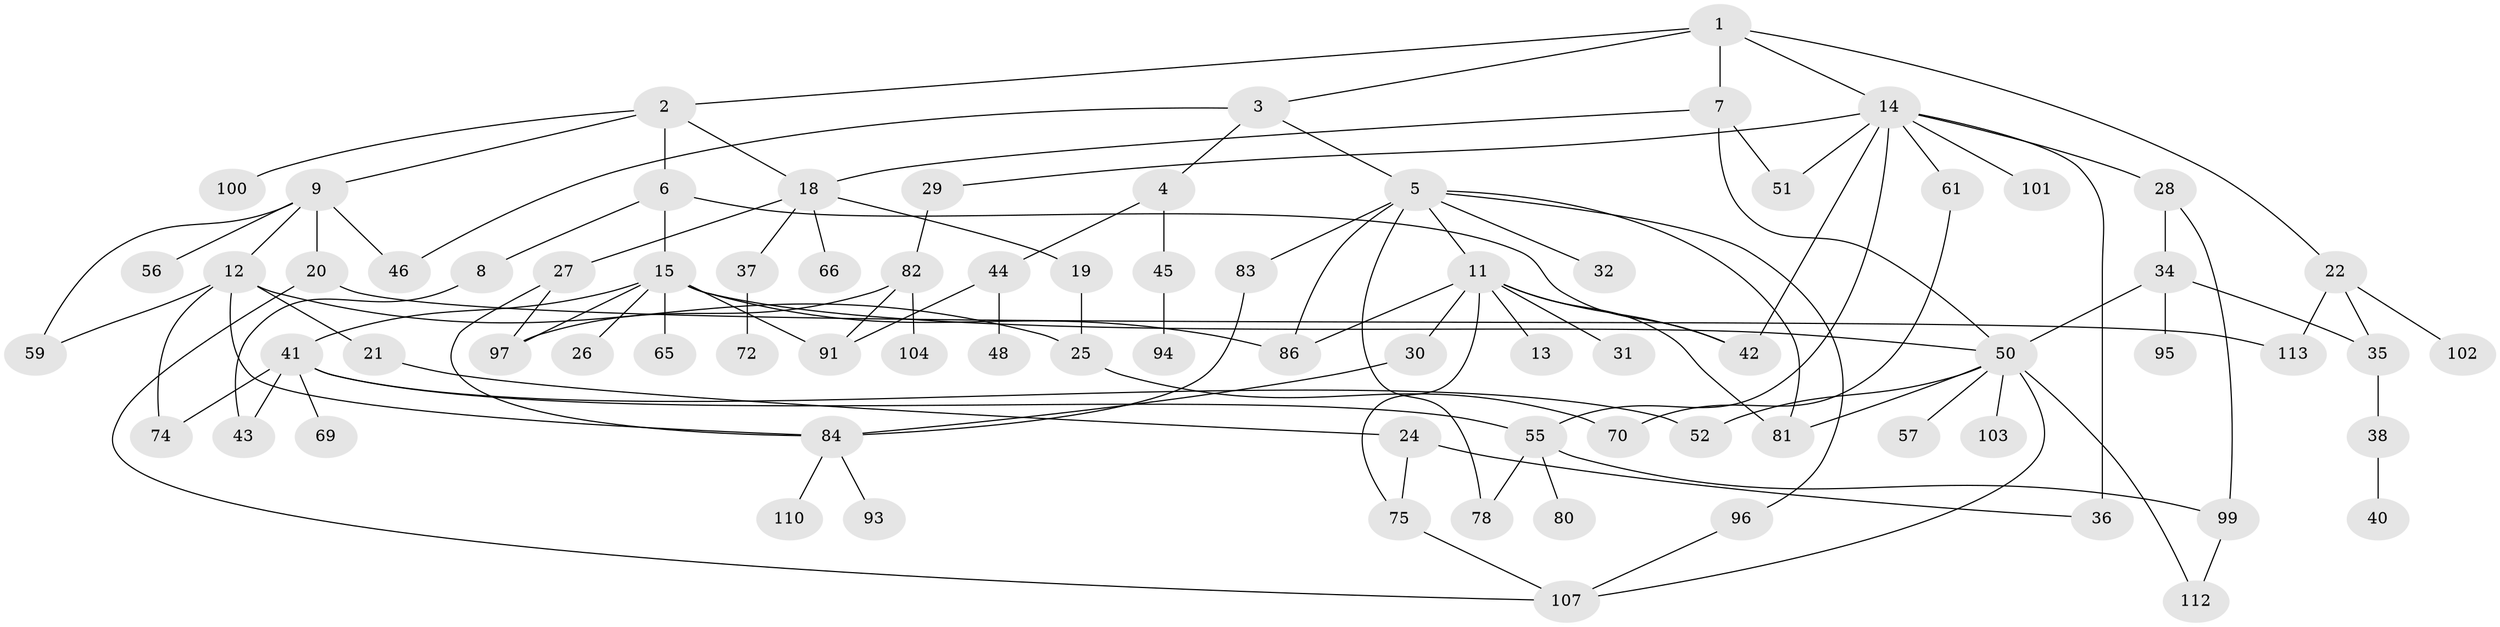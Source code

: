 // Generated by graph-tools (version 1.1) at 2025/51/02/27/25 19:51:36]
// undirected, 79 vertices, 113 edges
graph export_dot {
graph [start="1"]
  node [color=gray90,style=filled];
  1;
  2 [super="+89"];
  3;
  4 [super="+10"];
  5 [super="+33"];
  6;
  7;
  8 [super="+63"];
  9 [super="+16"];
  11 [super="+23"];
  12 [super="+58"];
  13;
  14 [super="+17"];
  15 [super="+106"];
  18 [super="+53"];
  19;
  20 [super="+39"];
  21;
  22 [super="+47"];
  24;
  25;
  26 [super="+62"];
  27 [super="+76"];
  28;
  29 [super="+60"];
  30 [super="+49"];
  31;
  32;
  34 [super="+64"];
  35;
  36;
  37 [super="+71"];
  38 [super="+54"];
  40;
  41 [super="+68"];
  42 [super="+77"];
  43;
  44 [super="+73"];
  45;
  46 [super="+108"];
  48;
  50 [super="+85"];
  51 [super="+88"];
  52;
  55 [super="+67"];
  56;
  57;
  59;
  61;
  65 [super="+79"];
  66;
  69;
  70;
  72;
  74;
  75 [super="+90"];
  78;
  80;
  81;
  82 [super="+111"];
  83 [super="+87"];
  84 [super="+92"];
  86 [super="+105"];
  91;
  93;
  94;
  95 [super="+98"];
  96;
  97 [super="+109"];
  99;
  100;
  101;
  102;
  103;
  104;
  107;
  110;
  112;
  113;
  1 -- 2;
  1 -- 3;
  1 -- 7;
  1 -- 14;
  1 -- 22;
  2 -- 6;
  2 -- 9;
  2 -- 18;
  2 -- 100;
  3 -- 4;
  3 -- 5;
  3 -- 46;
  4 -- 44;
  4 -- 45;
  5 -- 11;
  5 -- 32;
  5 -- 78;
  5 -- 83;
  5 -- 86;
  5 -- 96;
  5 -- 81;
  6 -- 8;
  6 -- 15;
  6 -- 42;
  7 -- 51;
  7 -- 50;
  7 -- 18;
  8 -- 43;
  9 -- 12;
  9 -- 20;
  9 -- 56;
  9 -- 59;
  9 -- 46;
  11 -- 13;
  11 -- 31;
  11 -- 42;
  11 -- 75;
  11 -- 81;
  11 -- 30;
  11 -- 86;
  12 -- 21;
  12 -- 25;
  12 -- 59;
  12 -- 74;
  12 -- 84;
  14 -- 29;
  14 -- 36;
  14 -- 101;
  14 -- 55;
  14 -- 42;
  14 -- 28;
  14 -- 61;
  14 -- 51;
  15 -- 26;
  15 -- 41;
  15 -- 65;
  15 -- 97;
  15 -- 91;
  15 -- 50;
  15 -- 86;
  18 -- 19;
  18 -- 27;
  18 -- 37;
  18 -- 66;
  19 -- 25;
  20 -- 113;
  20 -- 107;
  21 -- 24;
  22 -- 113;
  22 -- 102;
  22 -- 35;
  24 -- 75;
  24 -- 36;
  25 -- 70;
  27 -- 97;
  27 -- 84;
  28 -- 34;
  28 -- 99;
  29 -- 82;
  30 -- 84;
  34 -- 35;
  34 -- 50;
  34 -- 95;
  35 -- 38;
  37 -- 72;
  38 -- 40;
  41 -- 43;
  41 -- 52;
  41 -- 74;
  41 -- 69;
  41 -- 55;
  44 -- 48;
  44 -- 91;
  45 -- 94;
  50 -- 57;
  50 -- 103;
  50 -- 112;
  50 -- 81;
  50 -- 52;
  50 -- 107;
  55 -- 99;
  55 -- 80;
  55 -- 78;
  61 -- 70;
  75 -- 107;
  82 -- 91;
  82 -- 104;
  82 -- 97;
  83 -- 84;
  84 -- 93;
  84 -- 110;
  96 -- 107;
  99 -- 112;
}

